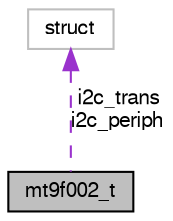 digraph "mt9f002_t"
{
  edge [fontname="FreeSans",fontsize="10",labelfontname="FreeSans",labelfontsize="10"];
  node [fontname="FreeSans",fontsize="10",shape=record];
  Node1 [label="mt9f002_t",height=0.2,width=0.4,color="black", fillcolor="grey75", style="filled", fontcolor="black"];
  Node2 -> Node1 [dir="back",color="darkorchid3",fontsize="10",style="dashed",label=" i2c_trans\ni2c_periph" ,fontname="FreeSans"];
  Node2 [label="struct",height=0.2,width=0.4,color="grey75", fillcolor="white", style="filled"];
}
